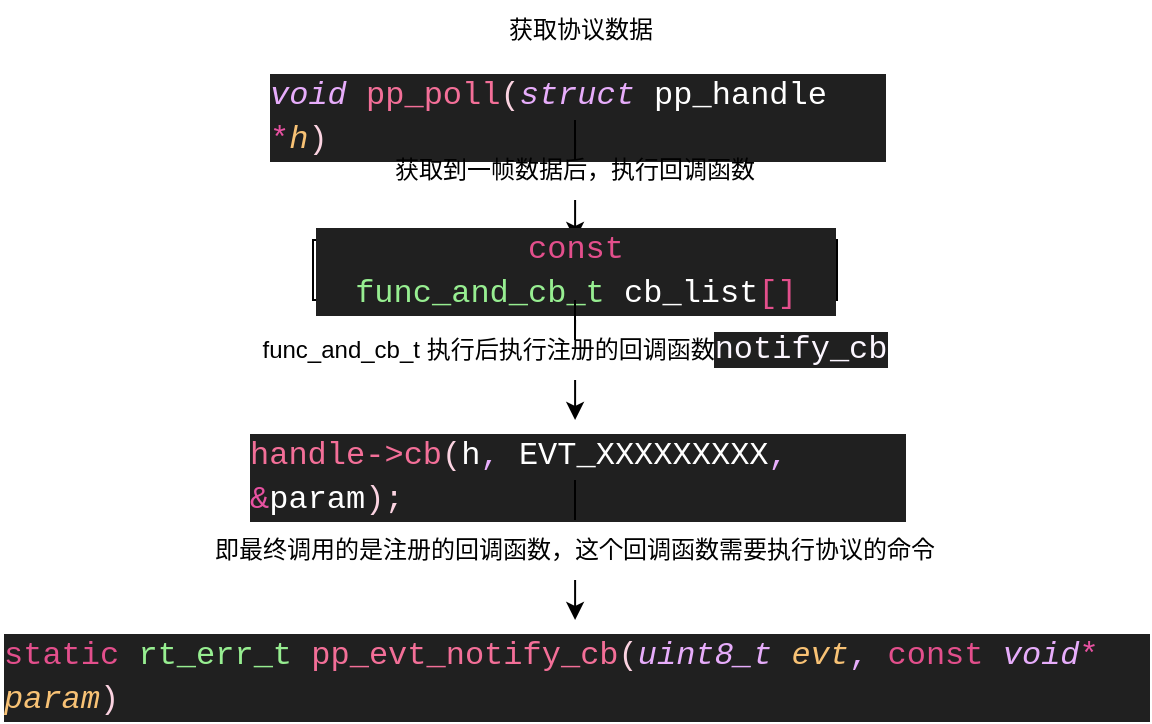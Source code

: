 <mxfile version="20.7.4" type="device"><diagram id="C5RBs43oDa-KdzZeNtuy" name="Page-1"><mxGraphModel dx="1036" dy="614" grid="1" gridSize="10" guides="1" tooltips="1" connect="1" arrows="1" fold="1" page="1" pageScale="1" pageWidth="827" pageHeight="1169" math="0" shadow="0"><root><mxCell id="WIyWlLk6GJQsqaUBKTNV-0"/><mxCell id="WIyWlLk6GJQsqaUBKTNV-1" parent="WIyWlLk6GJQsqaUBKTNV-0"/><mxCell id="pe1EV4eA53nbHefYA_UY-12" value="" style="edgeStyle=orthogonalEdgeStyle;rounded=0;orthogonalLoop=1;jettySize=auto;html=1;startArrow=none;" parent="WIyWlLk6GJQsqaUBKTNV-1" source="Nq6Enj42j-3w3O3kZFjr-2" target="pe1EV4eA53nbHefYA_UY-5" edge="1"><mxGeometry relative="1" as="geometry"/></mxCell><mxCell id="pe1EV4eA53nbHefYA_UY-4" value="&lt;div style=&quot;color: rgb(255, 255, 255); background-color: rgb(32, 32, 32); font-family: Consolas, &amp;quot;Courier New&amp;quot;, monospace; font-weight: normal; font-size: 16px; line-height: 22px;&quot;&gt;&lt;div style=&quot;line-height: 22px;&quot;&gt;&lt;span style=&quot;color: #e7adfb;font-style: italic;&quot;&gt;void&lt;/span&gt; &lt;span style=&quot;color: #f36f98;&quot;&gt;pp_poll&lt;/span&gt;&lt;span style=&quot;color: #fbd3e1;&quot;&gt;(&lt;/span&gt;&lt;span style=&quot;color: #e7adfb;font-style: italic;&quot;&gt;struct&lt;/span&gt; pp_handle &lt;span style=&quot;color: #e752a1;&quot;&gt;*&lt;/span&gt;&lt;span style=&quot;color: #f8c275;font-style: italic;&quot;&gt;h&lt;/span&gt;&lt;span style=&quot;color: #fbd3e1;&quot;&gt;)&lt;/span&gt;&lt;/div&gt;&lt;/div&gt;" style="text;whiteSpace=wrap;html=1;" parent="WIyWlLk6GJQsqaUBKTNV-1" vertex="1"><mxGeometry x="162.5" y="160" width="310" height="30" as="geometry"/></mxCell><mxCell id="pe1EV4eA53nbHefYA_UY-14" value="" style="edgeStyle=orthogonalEdgeStyle;rounded=0;orthogonalLoop=1;jettySize=auto;html=1;startArrow=none;" parent="WIyWlLk6GJQsqaUBKTNV-1" source="Nq6Enj42j-3w3O3kZFjr-0" target="pe1EV4eA53nbHefYA_UY-7" edge="1"><mxGeometry relative="1" as="geometry"/></mxCell><mxCell id="pe1EV4eA53nbHefYA_UY-5" value="&lt;div style=&quot;color: rgb(255, 255, 255); background-color: rgb(32, 32, 32); font-family: Consolas, &amp;quot;Courier New&amp;quot;, monospace; font-size: 16px; line-height: 22px;&quot;&gt;&lt;span style=&quot;color: #e34f8c;&quot;&gt;const&lt;/span&gt; &lt;span style=&quot;color: #97ee91;&quot;&gt;func_and_cb_t&lt;/span&gt;&amp;nbsp;cb_list&lt;span style=&quot;color: rgb(227, 79, 140);&quot;&gt;[]&lt;/span&gt;&lt;/div&gt;" style="whiteSpace=wrap;html=1;" parent="WIyWlLk6GJQsqaUBKTNV-1" vertex="1"><mxGeometry x="186.5" y="250" width="262" height="30" as="geometry"/></mxCell><mxCell id="pe1EV4eA53nbHefYA_UY-16" value="" style="edgeStyle=orthogonalEdgeStyle;rounded=0;orthogonalLoop=1;jettySize=auto;html=1;startArrow=none;" parent="WIyWlLk6GJQsqaUBKTNV-1" source="Nq6Enj42j-3w3O3kZFjr-5" target="pe1EV4eA53nbHefYA_UY-15" edge="1"><mxGeometry relative="1" as="geometry"/></mxCell><mxCell id="pe1EV4eA53nbHefYA_UY-7" value="&lt;div style=&quot;color: rgb(255, 255, 255); background-color: rgb(32, 32, 32); font-family: Consolas, &amp;quot;Courier New&amp;quot;, monospace; font-weight: normal; font-size: 16px; line-height: 22px;&quot;&gt;&lt;div&gt;&lt;span style=&quot;color: #f36f98;&quot;&gt;handle-&amp;gt;cb&lt;/span&gt;&lt;span style=&quot;color: #fbd3e1;&quot;&gt;(&lt;/span&gt;&lt;span style=&quot;color: #ffffff;&quot;&gt;h&lt;/span&gt;&lt;span style=&quot;color: #e7adfb;&quot;&gt;,&lt;/span&gt;&lt;span style=&quot;color: #ffffff;&quot;&gt; EVT_XXXXXXXXX&lt;/span&gt;&lt;span style=&quot;color: #e7adfb;&quot;&gt;,&lt;/span&gt;&lt;span style=&quot;color: #ffffff;&quot;&gt; &lt;/span&gt;&lt;span style=&quot;color: #e752a1;&quot;&gt;&amp;amp;&lt;/span&gt;&lt;span style=&quot;color: #ffffff;&quot;&gt;param&lt;/span&gt;&lt;span style=&quot;color: #fbd3e1;&quot;&gt;);&lt;/span&gt;&lt;/div&gt;&lt;/div&gt;" style="text;whiteSpace=wrap;html=1;" parent="WIyWlLk6GJQsqaUBKTNV-1" vertex="1"><mxGeometry x="152.5" y="340" width="330" height="30" as="geometry"/></mxCell><mxCell id="pe1EV4eA53nbHefYA_UY-15" value="&lt;div style=&quot;color: rgb(255, 255, 255); background-color: rgb(32, 32, 32); font-family: Consolas, &amp;quot;Courier New&amp;quot;, monospace; font-weight: normal; font-size: 16px; line-height: 22px;&quot;&gt;&lt;div&gt;&lt;span style=&quot;color: #e34f8c;&quot;&gt;static&lt;/span&gt;&lt;span style=&quot;color: #ffffff;&quot;&gt; &lt;/span&gt;&lt;span style=&quot;color: #97ee91;&quot;&gt;rt_err_t&lt;/span&gt;&lt;span style=&quot;color: #ffffff;&quot;&gt; &lt;/span&gt;&lt;span style=&quot;color: #f36f98;&quot;&gt;pp_evt_notify_cb&lt;/span&gt;&lt;span style=&quot;color: #fbd3e1;&quot;&gt;(&lt;/span&gt;&lt;span style=&quot;color: #e7adfb;font-style: italic;&quot;&gt;uint8_t&lt;/span&gt;&lt;span style=&quot;color: #ffffff;&quot;&gt; &lt;/span&gt;&lt;span style=&quot;color: #f8c275;font-style: italic;&quot;&gt;evt&lt;/span&gt;&lt;span style=&quot;color: #e7adfb;&quot;&gt;,&lt;/span&gt;&lt;span style=&quot;color: #ffffff;&quot;&gt; &lt;/span&gt;&lt;span style=&quot;color: #e34f8c;&quot;&gt;const&lt;/span&gt;&lt;span style=&quot;color: #ffffff;&quot;&gt; &lt;/span&gt;&lt;span style=&quot;color: #e7adfb;font-style: italic;&quot;&gt;void&lt;/span&gt;&lt;span style=&quot;color: #e752a1;&quot;&gt;*&lt;/span&gt;&lt;span style=&quot;color: #ffffff;&quot;&gt; &lt;/span&gt;&lt;span style=&quot;color: #f8c275;font-style: italic;&quot;&gt;param&lt;/span&gt;&lt;span style=&quot;color: #fbd3e1;&quot;&gt;)&lt;/span&gt;&lt;/div&gt;&lt;/div&gt;" style="text;whiteSpace=wrap;html=1;" parent="WIyWlLk6GJQsqaUBKTNV-1" vertex="1"><mxGeometry x="30" y="440" width="575" height="40" as="geometry"/></mxCell><mxCell id="Nq6Enj42j-3w3O3kZFjr-1" value="获取协议数据" style="text;html=1;align=center;verticalAlign=middle;resizable=0;points=[];autosize=1;strokeColor=none;fillColor=none;" vertex="1" parent="WIyWlLk6GJQsqaUBKTNV-1"><mxGeometry x="270" y="130" width="100" height="30" as="geometry"/></mxCell><mxCell id="Nq6Enj42j-3w3O3kZFjr-2" value="获取到一帧数据后，执行回调函数" style="text;html=1;strokeColor=none;fillColor=none;align=center;verticalAlign=middle;whiteSpace=wrap;rounded=0;" vertex="1" parent="WIyWlLk6GJQsqaUBKTNV-1"><mxGeometry x="201.25" y="200" width="232.5" height="30" as="geometry"/></mxCell><mxCell id="Nq6Enj42j-3w3O3kZFjr-3" value="" style="edgeStyle=orthogonalEdgeStyle;rounded=0;orthogonalLoop=1;jettySize=auto;html=1;endArrow=none;" edge="1" parent="WIyWlLk6GJQsqaUBKTNV-1" source="pe1EV4eA53nbHefYA_UY-4" target="Nq6Enj42j-3w3O3kZFjr-2"><mxGeometry relative="1" as="geometry"><mxPoint x="317.5" y="190" as="sourcePoint"/><mxPoint x="317.5" y="250" as="targetPoint"/></mxGeometry></mxCell><mxCell id="Nq6Enj42j-3w3O3kZFjr-0" value="func_and_cb_t 执行后执行注册的回调函数&lt;span style=&quot;color: rgb(252, 246, 255); background-color: rgb(32, 32, 32); font-family: Consolas, &amp;quot;Courier New&amp;quot;, monospace; font-size: 16px;&quot;&gt;notify_cb&lt;/span&gt;" style="text;html=1;strokeColor=none;fillColor=none;align=center;verticalAlign=middle;whiteSpace=wrap;rounded=0;" vertex="1" parent="WIyWlLk6GJQsqaUBKTNV-1"><mxGeometry x="146.25" y="290" width="342.5" height="30" as="geometry"/></mxCell><mxCell id="Nq6Enj42j-3w3O3kZFjr-4" value="" style="edgeStyle=orthogonalEdgeStyle;rounded=0;orthogonalLoop=1;jettySize=auto;html=1;endArrow=none;" edge="1" parent="WIyWlLk6GJQsqaUBKTNV-1" source="pe1EV4eA53nbHefYA_UY-5" target="Nq6Enj42j-3w3O3kZFjr-0"><mxGeometry relative="1" as="geometry"><mxPoint x="317.5" y="280" as="sourcePoint"/><mxPoint x="317.5" y="320" as="targetPoint"/></mxGeometry></mxCell><mxCell id="Nq6Enj42j-3w3O3kZFjr-5" value="即最终调用的是注册的回调函数，这个回调函数需要执行协议的命令" style="text;html=1;strokeColor=none;fillColor=none;align=center;verticalAlign=middle;whiteSpace=wrap;rounded=0;" vertex="1" parent="WIyWlLk6GJQsqaUBKTNV-1"><mxGeometry x="106.25" y="390" width="422.5" height="30" as="geometry"/></mxCell><mxCell id="Nq6Enj42j-3w3O3kZFjr-6" value="" style="edgeStyle=orthogonalEdgeStyle;rounded=0;orthogonalLoop=1;jettySize=auto;html=1;endArrow=none;" edge="1" parent="WIyWlLk6GJQsqaUBKTNV-1" source="pe1EV4eA53nbHefYA_UY-7" target="Nq6Enj42j-3w3O3kZFjr-5"><mxGeometry relative="1" as="geometry"><mxPoint x="317.5" y="370" as="sourcePoint"/><mxPoint x="317.5" y="410" as="targetPoint"/></mxGeometry></mxCell></root></mxGraphModel></diagram></mxfile>